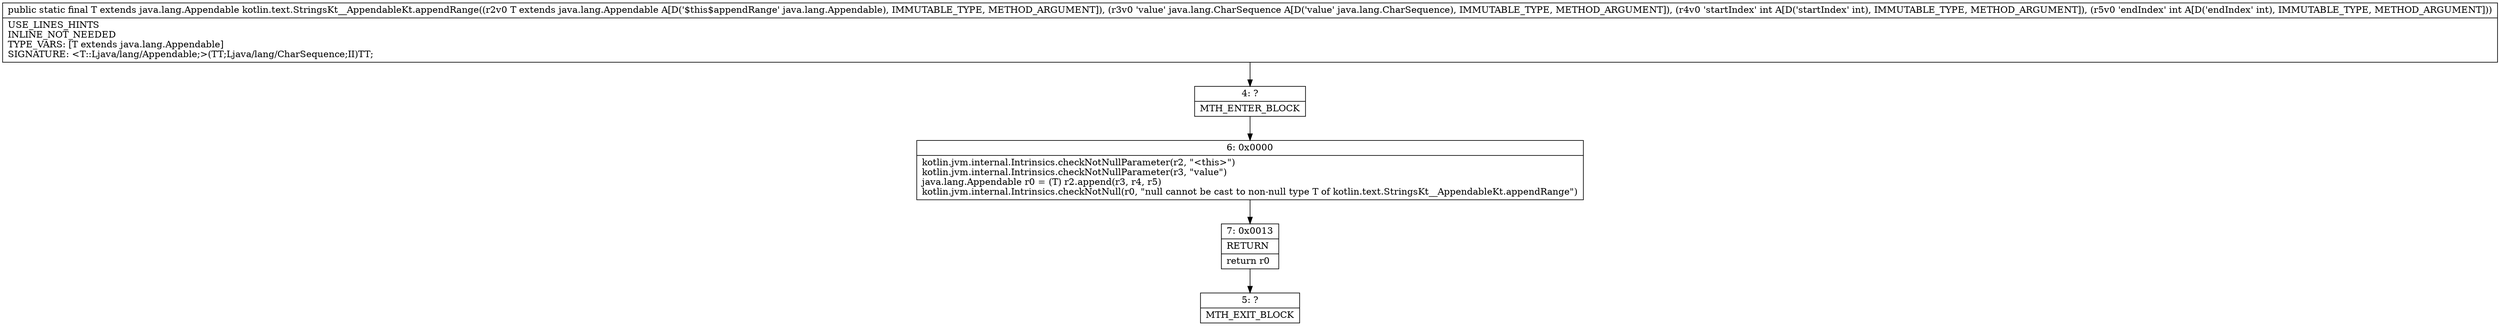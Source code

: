 digraph "CFG forkotlin.text.StringsKt__AppendableKt.appendRange(Ljava\/lang\/Appendable;Ljava\/lang\/CharSequence;II)Ljava\/lang\/Appendable;" {
Node_4 [shape=record,label="{4\:\ ?|MTH_ENTER_BLOCK\l}"];
Node_6 [shape=record,label="{6\:\ 0x0000|kotlin.jvm.internal.Intrinsics.checkNotNullParameter(r2, \"\<this\>\")\lkotlin.jvm.internal.Intrinsics.checkNotNullParameter(r3, \"value\")\ljava.lang.Appendable r0 = (T) r2.append(r3, r4, r5)\lkotlin.jvm.internal.Intrinsics.checkNotNull(r0, \"null cannot be cast to non\-null type T of kotlin.text.StringsKt__AppendableKt.appendRange\")\l}"];
Node_7 [shape=record,label="{7\:\ 0x0013|RETURN\l|return r0\l}"];
Node_5 [shape=record,label="{5\:\ ?|MTH_EXIT_BLOCK\l}"];
MethodNode[shape=record,label="{public static final T extends java.lang.Appendable kotlin.text.StringsKt__AppendableKt.appendRange((r2v0 T extends java.lang.Appendable A[D('$this$appendRange' java.lang.Appendable), IMMUTABLE_TYPE, METHOD_ARGUMENT]), (r3v0 'value' java.lang.CharSequence A[D('value' java.lang.CharSequence), IMMUTABLE_TYPE, METHOD_ARGUMENT]), (r4v0 'startIndex' int A[D('startIndex' int), IMMUTABLE_TYPE, METHOD_ARGUMENT]), (r5v0 'endIndex' int A[D('endIndex' int), IMMUTABLE_TYPE, METHOD_ARGUMENT]))  | USE_LINES_HINTS\lINLINE_NOT_NEEDED\lTYPE_VARS: [T extends java.lang.Appendable]\lSIGNATURE: \<T::Ljava\/lang\/Appendable;\>(TT;Ljava\/lang\/CharSequence;II)TT;\l}"];
MethodNode -> Node_4;Node_4 -> Node_6;
Node_6 -> Node_7;
Node_7 -> Node_5;
}

